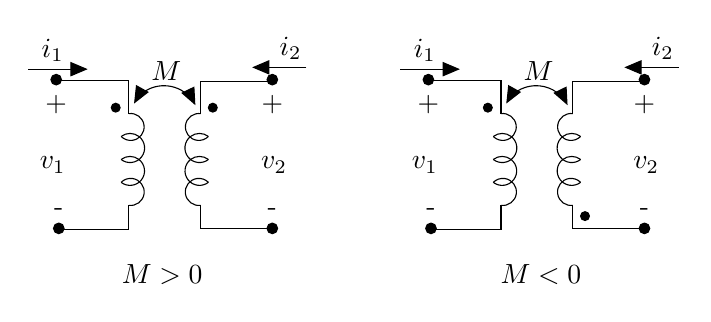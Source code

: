 \begin{tikzpicture}[y=-1cm]
\sf
\draw[arrows=triangle 45-triangle 45,black] (2.684,1.817) +(-151:0.439) arc (-151:-26:0.439);
\filldraw[black] (1.311,1.3) circle (0.067cm);
\path (1.311,1.7) node[text=black,anchor=base] {+};
\filldraw[black] (1.344,3.189) circle (0.067cm);
\path (1.344,3.024) node[text=black,anchor=base] {-};
\filldraw[black] (4.056,1.3) circle (0.067cm);
\path (4.056,1.7) node[text=black,anchor=base] {+};
\filldraw[black] (4.056,3.189) circle (0.067cm);
\path (4.056,3.024) node[text=black,anchor=base] {-};
\filldraw[black] (2.067,1.656) circle (0.056cm);
\filldraw[black] (3.3,1.656) circle (0.056cm);
\draw[arrows=-triangle 45,black] (0.956,1.167) -- (1.711,1.167);
\draw[arrows=-triangle 45,black] (4.489,1.144) -- (3.8,1.144);
\path (2.711,1.311) node[text=black,anchor=base] {$M$};
\path (1.267,2.433) node[text=black,anchor=base] {$v_1$};
\path (4.078,2.433) node[text=black,anchor=base] {$v_2$};
\path (1.267,1.022) node[text=black,anchor=base] {$i_1$};
\path (4.289,0.989) node[text=black,anchor=base] {$i_2$};
\draw[arrows=triangle 45-triangle 45,black] (7.411,1.817) +(-151:0.439) arc (-151:-26:0.439);
\filldraw[black] (6.038,1.3) circle (0.067cm);
\path (6.038,1.7) node[text=black,anchor=base] {+};
\filldraw[black] (6.071,3.189) circle (0.067cm);
\path (6.071,3.024) node[text=black,anchor=base] {-};
\filldraw[black] (8.782,1.3) circle (0.067cm);
\path (8.782,1.7) node[text=black,anchor=base] {+};
\filldraw[black] (8.782,3.189) circle (0.067cm);
\path (8.782,3.024) node[text=black,anchor=base] {-};
\filldraw[black] (6.793,1.656) circle (0.056cm);
\filldraw[black] (8.027,3.033) circle (0.056cm);
\draw[arrows=-triangle 45,black] (5.682,1.167) -- (6.438,1.167);
\draw[arrows=-triangle 45,black] (9.216,1.144) -- (8.527,1.144);
\path (7.438,1.311) node[text=black,anchor=base] {$M$};
\path (5.993,2.433) node[text=black,anchor=base] {$v_1$};
\path (8.804,2.433) node[text=black,anchor=base] {$v_2$};
\path (5.993,1.022) node[text=black,anchor=base] {$i_1$};
\path (9.016,0.989) node[text=black,anchor=base] {$i_2$};
\path (2.656,3.889) node[text=black,anchor=base] {$M>0$};
\path (7.467,3.889) node[text=black,anchor=base] {$M<0$};
\draw (6.984,2.726) +(98:0.172) arc (98:-135:0.172);
\draw (6.975,2.459) +(128:0.184) arc (128:-128:0.184);
\draw (6.976,2.168) +(128:0.185) arc (128:-128:0.185);
\draw (6.983,1.901) +(-98:0.171) arc (-98:135:0.171);
\draw (7.85,2.726) +(82:0.172) arc (82:315:0.172);
\draw (7.858,2.459) +(52:0.184) arc (52:308:0.184);
\draw (7.858,2.168) +(52:0.185) arc (52:308:0.185);
\draw (7.85,1.901) +(-82:0.171) arc (-82:-315:0.171);
\draw (2.257,2.726) +(98:0.172) arc (98:-135:0.172);
\draw (2.249,2.459) +(128:0.184) arc (128:-128:0.184);
\draw (2.249,2.168) +(128:0.185) arc (128:-128:0.185);
\draw (2.257,1.901) +(-98:0.171) arc (-98:135:0.171);
\draw (3.123,2.726) +(82:0.172) arc (82:315:0.172);
\draw (3.131,2.459) +(52:0.184) arc (52:308:0.184);
\draw (3.131,2.168) +(52:0.185) arc (52:308:0.185);
\draw (3.123,1.901) +(-82:0.171) arc (-82:-315:0.171);
\draw (2.233,1.731) -- cycle;
\draw (3.147,1.731) -- cycle;
\draw (2.233,1.731) -- (2.233,1.311) -- (1.344,1.311);
\draw (3.147,1.731) -- (3.147,1.322) -- (4,1.322);
\draw (1.378,3.2) -- (2.233,3.2) -- (2.233,2.896);
\draw (4.033,3.189) -- (3.147,3.189) -- (3.147,2.896);
\draw (6.96,1.731) -- cycle;
\draw (7.873,1.731) -- cycle;
\draw (6.96,1.731) -- (6.96,1.311) -- (6.071,1.311);
\draw (7.873,1.731) -- (7.873,1.322) -- (8.727,1.322);
\draw (6.104,3.2) -- (6.96,3.2) -- (6.96,2.896);
\draw (8.76,3.189) -- (7.873,3.189) -- (7.873,2.896);

\end{tikzpicture}%

%% Configure (x)emacs for this file ...
%% Local Variables:
%% mode: latex
%% End: